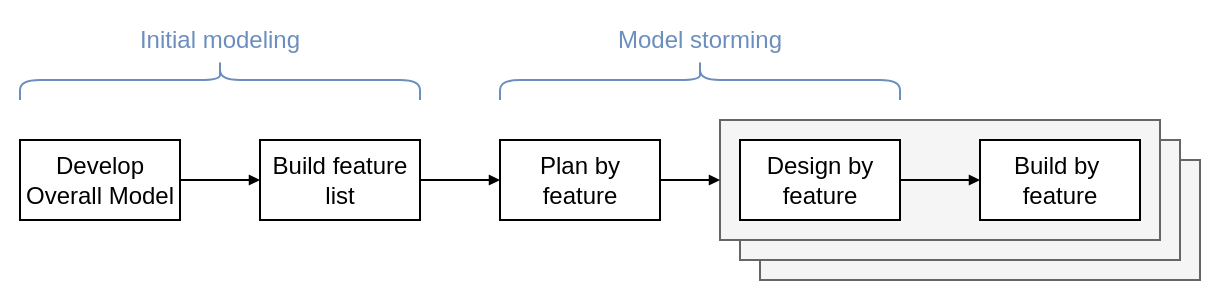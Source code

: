 <mxfile>
    <diagram id="T9uuaTeBy4bPSP1g8a4x" name="Page-1">
        <mxGraphModel dx="975" dy="688" grid="1" gridSize="10" guides="1" tooltips="1" connect="1" arrows="1" fold="1" page="1" pageScale="1" pageWidth="827" pageHeight="1169" background="#FFFFFF" math="0" shadow="0">
            <root>
                <mxCell id="0"/>
                <mxCell id="1" parent="0"/>
                <mxCell id="141" value="" style="rounded=0;whiteSpace=wrap;html=1;strokeColor=none;fontColor=#6C8EBF;fillColor=default;" vertex="1" parent="1">
                    <mxGeometry x="70" y="50" width="610" height="150" as="geometry"/>
                </mxCell>
                <mxCell id="129" value="" style="rounded=0;whiteSpace=wrap;html=1;fillColor=#f5f5f5;fontColor=#333333;strokeColor=#666666;" vertex="1" parent="1">
                    <mxGeometry x="450" y="130" width="220" height="60" as="geometry"/>
                </mxCell>
                <mxCell id="128" value="" style="rounded=0;whiteSpace=wrap;html=1;fillColor=#f5f5f5;fontColor=#333333;strokeColor=#666666;" vertex="1" parent="1">
                    <mxGeometry x="440" y="120" width="220" height="60" as="geometry"/>
                </mxCell>
                <mxCell id="127" value="" style="rounded=0;whiteSpace=wrap;html=1;fillColor=#f5f5f5;fontColor=#333333;strokeColor=#666666;" vertex="1" parent="1">
                    <mxGeometry x="430" y="110" width="220" height="60" as="geometry"/>
                </mxCell>
                <mxCell id="130" style="edgeStyle=none;html=1;exitX=1;exitY=0.5;exitDx=0;exitDy=0;entryX=0;entryY=0.5;entryDx=0;entryDy=0;endSize=3;endArrow=block;endFill=1;" edge="1" parent="1" source="121" target="123">
                    <mxGeometry relative="1" as="geometry"/>
                </mxCell>
                <mxCell id="121" value="Develop Overall Model" style="rounded=0;whiteSpace=wrap;html=1;" vertex="1" parent="1">
                    <mxGeometry x="80" y="120" width="80" height="40" as="geometry"/>
                </mxCell>
                <mxCell id="123" value="Build feature list" style="rounded=0;whiteSpace=wrap;html=1;" vertex="1" parent="1">
                    <mxGeometry x="200" y="120" width="80" height="40" as="geometry"/>
                </mxCell>
                <mxCell id="124" value="Plan by feature" style="rounded=0;whiteSpace=wrap;html=1;" vertex="1" parent="1">
                    <mxGeometry x="320" y="120" width="80" height="40" as="geometry"/>
                </mxCell>
                <mxCell id="125" value="Design by feature" style="rounded=0;whiteSpace=wrap;html=1;" vertex="1" parent="1">
                    <mxGeometry x="440" y="120" width="80" height="40" as="geometry"/>
                </mxCell>
                <mxCell id="126" value="Build by&amp;nbsp; feature" style="rounded=0;whiteSpace=wrap;html=1;" vertex="1" parent="1">
                    <mxGeometry x="560" y="120" width="80" height="40" as="geometry"/>
                </mxCell>
                <mxCell id="131" style="edgeStyle=none;html=1;exitX=1;exitY=0.5;exitDx=0;exitDy=0;entryX=0;entryY=0.5;entryDx=0;entryDy=0;endSize=3;endArrow=block;endFill=1;" edge="1" parent="1" source="123" target="124">
                    <mxGeometry relative="1" as="geometry">
                        <mxPoint x="170" y="150" as="sourcePoint"/>
                        <mxPoint x="210" y="150" as="targetPoint"/>
                    </mxGeometry>
                </mxCell>
                <mxCell id="132" style="edgeStyle=none;html=1;exitX=1;exitY=0.5;exitDx=0;exitDy=0;entryX=0;entryY=0.5;entryDx=0;entryDy=0;endSize=3;endArrow=block;endFill=1;" edge="1" parent="1" source="124" target="127">
                    <mxGeometry relative="1" as="geometry">
                        <mxPoint x="290" y="150" as="sourcePoint"/>
                        <mxPoint x="330" y="150" as="targetPoint"/>
                    </mxGeometry>
                </mxCell>
                <mxCell id="133" style="edgeStyle=none;html=1;exitX=1;exitY=0.5;exitDx=0;exitDy=0;entryX=0;entryY=0.5;entryDx=0;entryDy=0;endSize=3;endArrow=block;endFill=1;" edge="1" parent="1" source="125" target="126">
                    <mxGeometry relative="1" as="geometry">
                        <mxPoint x="410" y="150" as="sourcePoint"/>
                        <mxPoint x="440" y="150" as="targetPoint"/>
                    </mxGeometry>
                </mxCell>
                <mxCell id="134" value="" style="shape=curlyBracket;whiteSpace=wrap;html=1;rounded=1;labelPosition=left;verticalLabelPosition=middle;align=right;verticalAlign=middle;rotation=90;fillColor=#dae8fc;strokeColor=#6c8ebf;" vertex="1" parent="1">
                    <mxGeometry x="170" y="-10" width="20" height="200" as="geometry"/>
                </mxCell>
                <mxCell id="135" value="" style="shape=curlyBracket;whiteSpace=wrap;html=1;rounded=1;labelPosition=left;verticalLabelPosition=middle;align=right;verticalAlign=middle;rotation=90;fillColor=#dae8fc;strokeColor=#6C8EBF;" vertex="1" parent="1">
                    <mxGeometry x="410" y="-10" width="20" height="200" as="geometry"/>
                </mxCell>
                <mxCell id="139" value="Initial modeling" style="rounded=0;whiteSpace=wrap;html=1;fillColor=none;strokeColor=none;fontColor=#6C8EBF;" vertex="1" parent="1">
                    <mxGeometry x="80" y="60" width="200" height="20" as="geometry"/>
                </mxCell>
                <mxCell id="140" value="Model storming" style="rounded=0;whiteSpace=wrap;html=1;fillColor=none;strokeColor=none;fontColor=#6C8EBF;" vertex="1" parent="1">
                    <mxGeometry x="320" y="60" width="200" height="20" as="geometry"/>
                </mxCell>
            </root>
        </mxGraphModel>
    </diagram>
</mxfile>